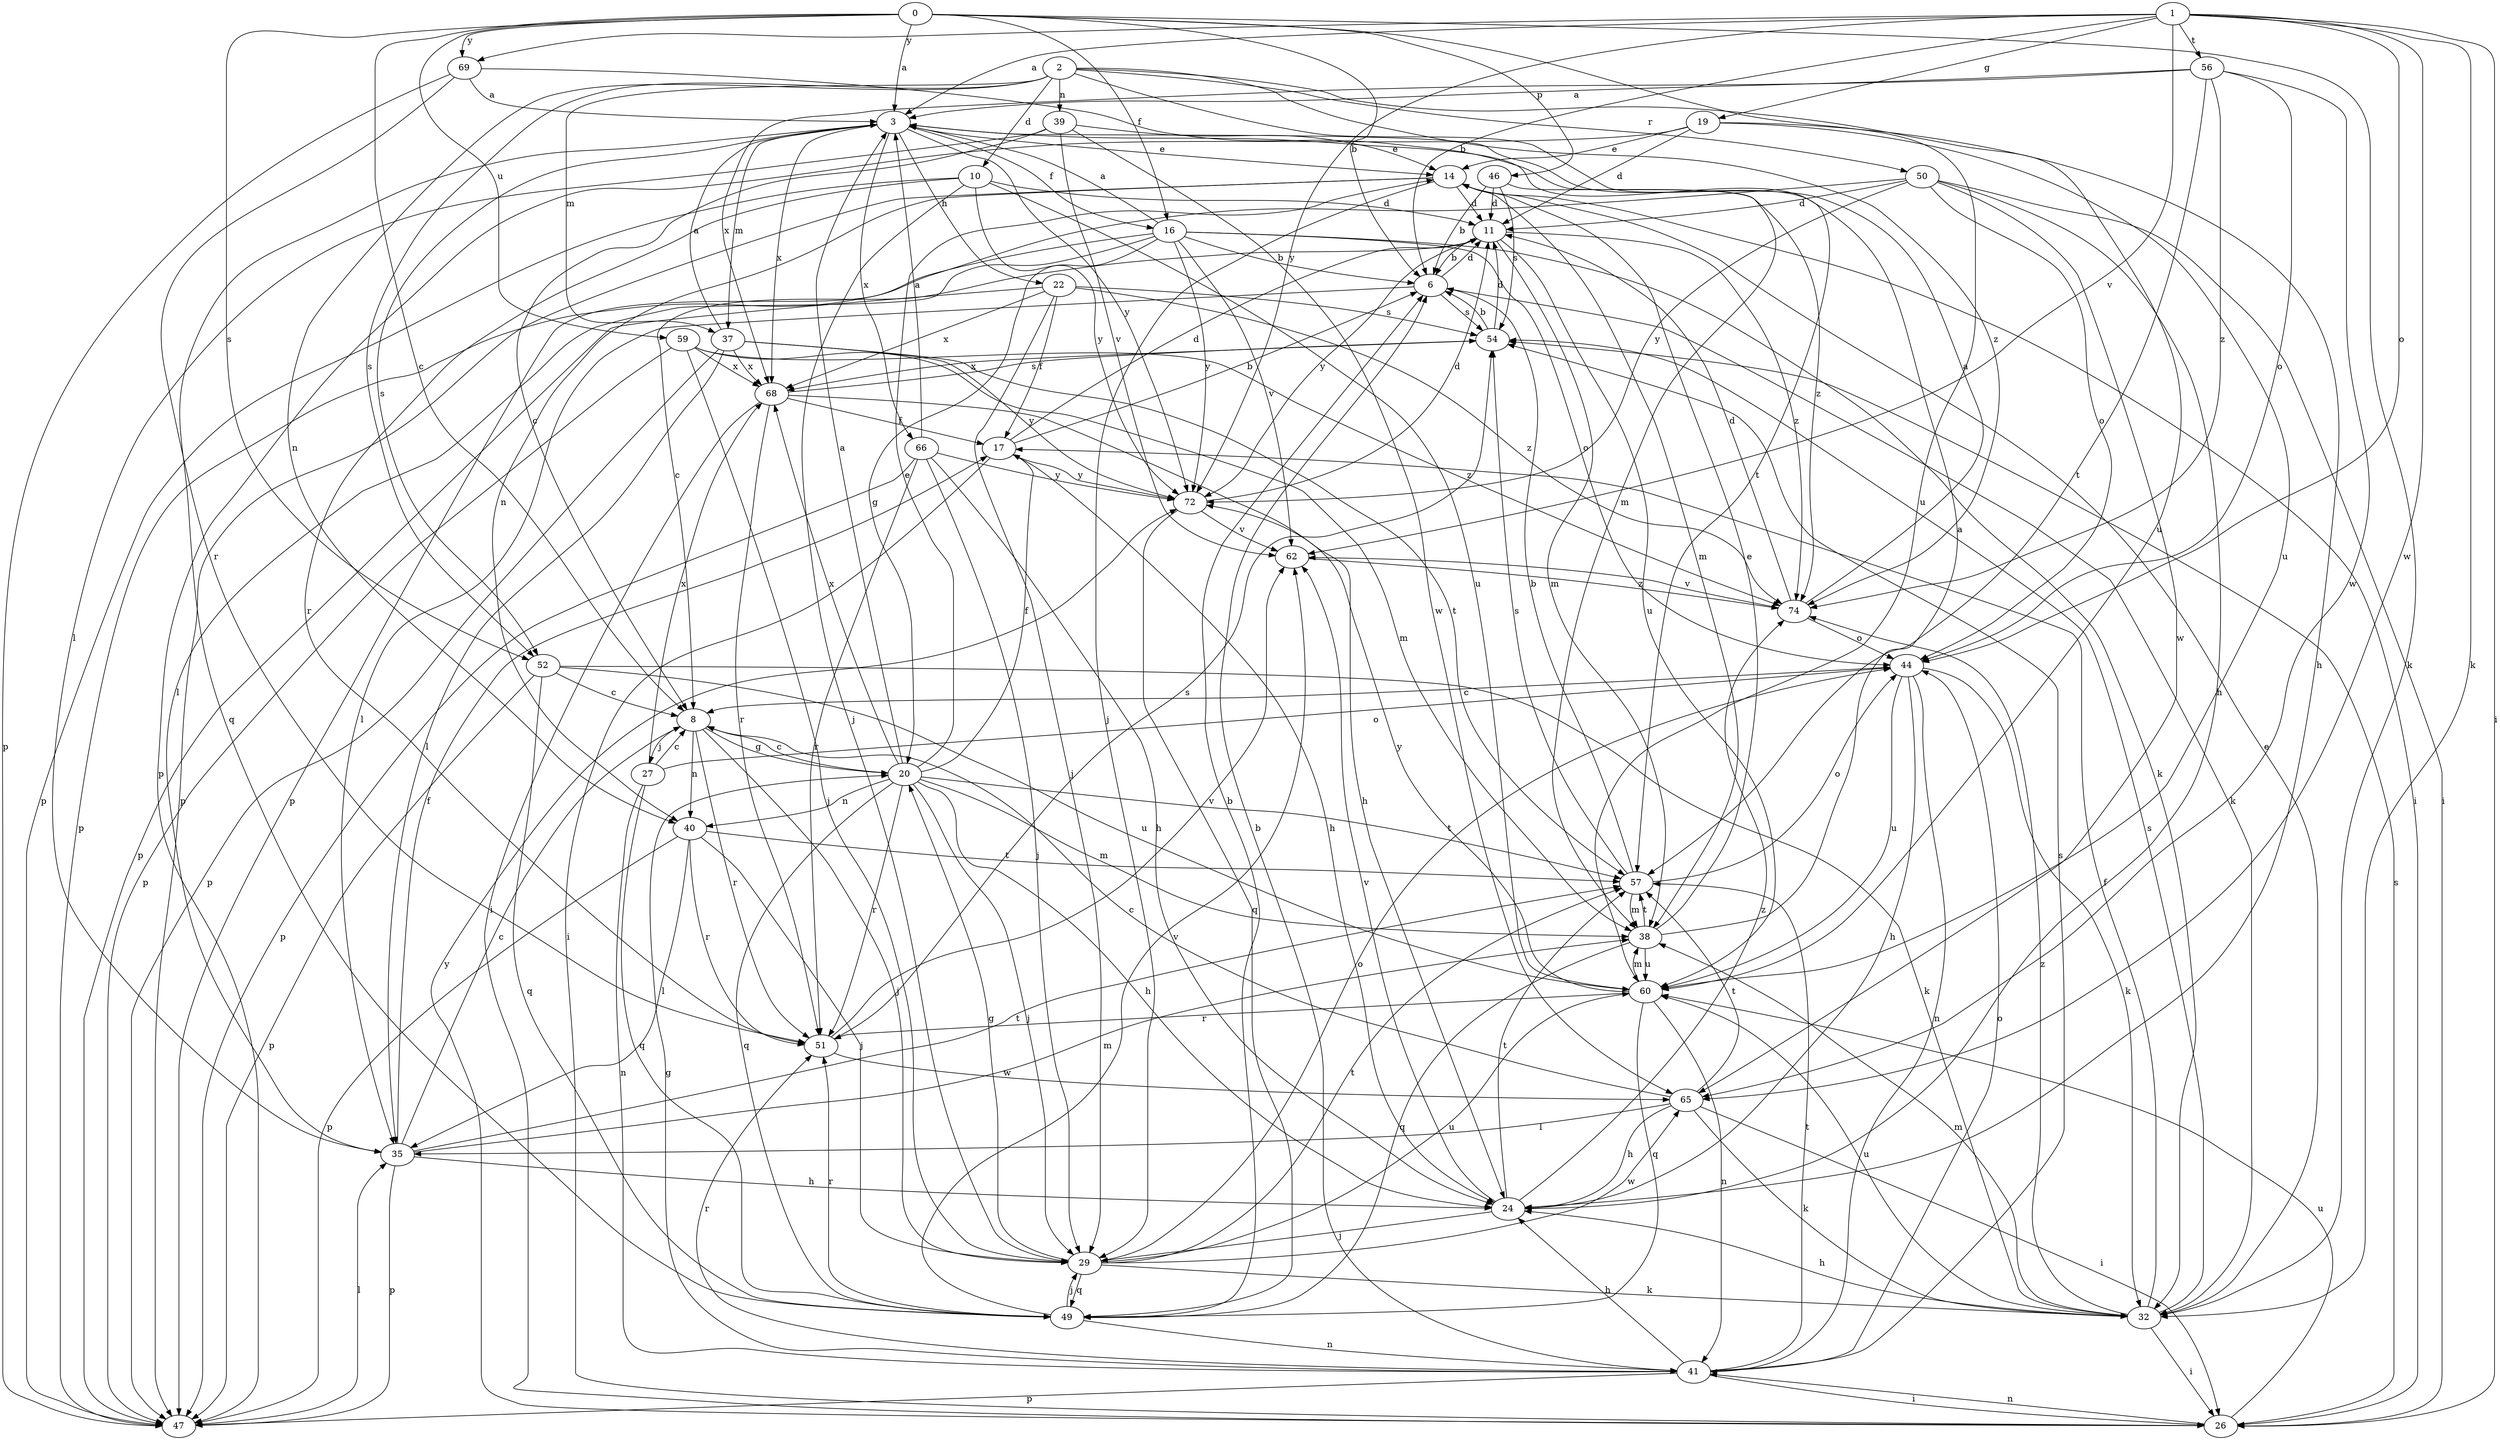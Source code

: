 strict digraph  {
0;
1;
2;
3;
6;
8;
10;
11;
14;
16;
17;
19;
20;
22;
24;
26;
27;
29;
32;
35;
37;
38;
39;
40;
41;
44;
46;
47;
49;
50;
51;
52;
54;
56;
57;
59;
60;
62;
65;
66;
68;
69;
72;
74;
0 -> 3  [label=a];
0 -> 6  [label=b];
0 -> 8  [label=c];
0 -> 16  [label=f];
0 -> 32  [label=k];
0 -> 46  [label=p];
0 -> 52  [label=s];
0 -> 59  [label=u];
0 -> 60  [label=u];
0 -> 69  [label=y];
1 -> 3  [label=a];
1 -> 6  [label=b];
1 -> 19  [label=g];
1 -> 26  [label=i];
1 -> 32  [label=k];
1 -> 44  [label=o];
1 -> 56  [label=t];
1 -> 62  [label=v];
1 -> 65  [label=w];
1 -> 69  [label=y];
1 -> 72  [label=y];
2 -> 10  [label=d];
2 -> 37  [label=m];
2 -> 39  [label=n];
2 -> 40  [label=n];
2 -> 50  [label=r];
2 -> 52  [label=s];
2 -> 57  [label=t];
2 -> 60  [label=u];
2 -> 74  [label=z];
3 -> 14  [label=e];
3 -> 16  [label=f];
3 -> 22  [label=h];
3 -> 37  [label=m];
3 -> 49  [label=q];
3 -> 52  [label=s];
3 -> 66  [label=x];
3 -> 68  [label=x];
3 -> 72  [label=y];
6 -> 11  [label=d];
6 -> 32  [label=k];
6 -> 35  [label=l];
6 -> 54  [label=s];
8 -> 20  [label=g];
8 -> 27  [label=j];
8 -> 29  [label=j];
8 -> 40  [label=n];
8 -> 51  [label=r];
10 -> 11  [label=d];
10 -> 29  [label=j];
10 -> 47  [label=p];
10 -> 51  [label=r];
10 -> 60  [label=u];
10 -> 72  [label=y];
11 -> 6  [label=b];
11 -> 8  [label=c];
11 -> 38  [label=m];
11 -> 60  [label=u];
11 -> 72  [label=y];
11 -> 74  [label=z];
14 -> 11  [label=d];
14 -> 26  [label=i];
14 -> 29  [label=j];
14 -> 38  [label=m];
14 -> 40  [label=n];
14 -> 47  [label=p];
16 -> 3  [label=a];
16 -> 6  [label=b];
16 -> 20  [label=g];
16 -> 32  [label=k];
16 -> 35  [label=l];
16 -> 44  [label=o];
16 -> 47  [label=p];
16 -> 62  [label=v];
16 -> 72  [label=y];
17 -> 6  [label=b];
17 -> 11  [label=d];
17 -> 24  [label=h];
17 -> 26  [label=i];
17 -> 72  [label=y];
19 -> 11  [label=d];
19 -> 14  [label=e];
19 -> 24  [label=h];
19 -> 47  [label=p];
19 -> 60  [label=u];
20 -> 3  [label=a];
20 -> 8  [label=c];
20 -> 14  [label=e];
20 -> 17  [label=f];
20 -> 24  [label=h];
20 -> 29  [label=j];
20 -> 38  [label=m];
20 -> 40  [label=n];
20 -> 49  [label=q];
20 -> 51  [label=r];
20 -> 57  [label=t];
20 -> 68  [label=x];
22 -> 17  [label=f];
22 -> 29  [label=j];
22 -> 47  [label=p];
22 -> 54  [label=s];
22 -> 68  [label=x];
22 -> 74  [label=z];
24 -> 29  [label=j];
24 -> 57  [label=t];
24 -> 62  [label=v];
24 -> 74  [label=z];
26 -> 41  [label=n];
26 -> 54  [label=s];
26 -> 60  [label=u];
26 -> 72  [label=y];
27 -> 8  [label=c];
27 -> 41  [label=n];
27 -> 44  [label=o];
27 -> 49  [label=q];
27 -> 68  [label=x];
29 -> 20  [label=g];
29 -> 32  [label=k];
29 -> 44  [label=o];
29 -> 49  [label=q];
29 -> 57  [label=t];
29 -> 60  [label=u];
29 -> 65  [label=w];
32 -> 14  [label=e];
32 -> 17  [label=f];
32 -> 24  [label=h];
32 -> 26  [label=i];
32 -> 38  [label=m];
32 -> 54  [label=s];
32 -> 60  [label=u];
32 -> 74  [label=z];
35 -> 8  [label=c];
35 -> 17  [label=f];
35 -> 24  [label=h];
35 -> 38  [label=m];
35 -> 47  [label=p];
35 -> 57  [label=t];
37 -> 3  [label=a];
37 -> 35  [label=l];
37 -> 47  [label=p];
37 -> 57  [label=t];
37 -> 68  [label=x];
37 -> 72  [label=y];
38 -> 3  [label=a];
38 -> 14  [label=e];
38 -> 49  [label=q];
38 -> 57  [label=t];
38 -> 60  [label=u];
39 -> 8  [label=c];
39 -> 14  [label=e];
39 -> 35  [label=l];
39 -> 62  [label=v];
39 -> 65  [label=w];
40 -> 29  [label=j];
40 -> 35  [label=l];
40 -> 47  [label=p];
40 -> 51  [label=r];
40 -> 57  [label=t];
41 -> 6  [label=b];
41 -> 20  [label=g];
41 -> 24  [label=h];
41 -> 26  [label=i];
41 -> 44  [label=o];
41 -> 47  [label=p];
41 -> 51  [label=r];
41 -> 54  [label=s];
41 -> 57  [label=t];
44 -> 8  [label=c];
44 -> 24  [label=h];
44 -> 32  [label=k];
44 -> 41  [label=n];
44 -> 60  [label=u];
46 -> 6  [label=b];
46 -> 11  [label=d];
46 -> 54  [label=s];
46 -> 74  [label=z];
47 -> 35  [label=l];
49 -> 6  [label=b];
49 -> 29  [label=j];
49 -> 41  [label=n];
49 -> 51  [label=r];
49 -> 62  [label=v];
50 -> 11  [label=d];
50 -> 24  [label=h];
50 -> 26  [label=i];
50 -> 44  [label=o];
50 -> 47  [label=p];
50 -> 65  [label=w];
50 -> 72  [label=y];
51 -> 54  [label=s];
51 -> 62  [label=v];
51 -> 65  [label=w];
52 -> 8  [label=c];
52 -> 32  [label=k];
52 -> 47  [label=p];
52 -> 49  [label=q];
52 -> 60  [label=u];
54 -> 6  [label=b];
54 -> 11  [label=d];
54 -> 68  [label=x];
56 -> 3  [label=a];
56 -> 44  [label=o];
56 -> 57  [label=t];
56 -> 65  [label=w];
56 -> 68  [label=x];
56 -> 74  [label=z];
57 -> 6  [label=b];
57 -> 38  [label=m];
57 -> 44  [label=o];
57 -> 54  [label=s];
59 -> 29  [label=j];
59 -> 38  [label=m];
59 -> 47  [label=p];
59 -> 68  [label=x];
59 -> 74  [label=z];
60 -> 38  [label=m];
60 -> 41  [label=n];
60 -> 49  [label=q];
60 -> 51  [label=r];
60 -> 72  [label=y];
62 -> 74  [label=z];
65 -> 8  [label=c];
65 -> 24  [label=h];
65 -> 26  [label=i];
65 -> 32  [label=k];
65 -> 35  [label=l];
65 -> 57  [label=t];
66 -> 3  [label=a];
66 -> 24  [label=h];
66 -> 29  [label=j];
66 -> 47  [label=p];
66 -> 51  [label=r];
66 -> 72  [label=y];
68 -> 17  [label=f];
68 -> 24  [label=h];
68 -> 26  [label=i];
68 -> 51  [label=r];
68 -> 54  [label=s];
69 -> 3  [label=a];
69 -> 38  [label=m];
69 -> 47  [label=p];
69 -> 51  [label=r];
72 -> 11  [label=d];
72 -> 49  [label=q];
72 -> 62  [label=v];
74 -> 3  [label=a];
74 -> 11  [label=d];
74 -> 44  [label=o];
74 -> 62  [label=v];
}
